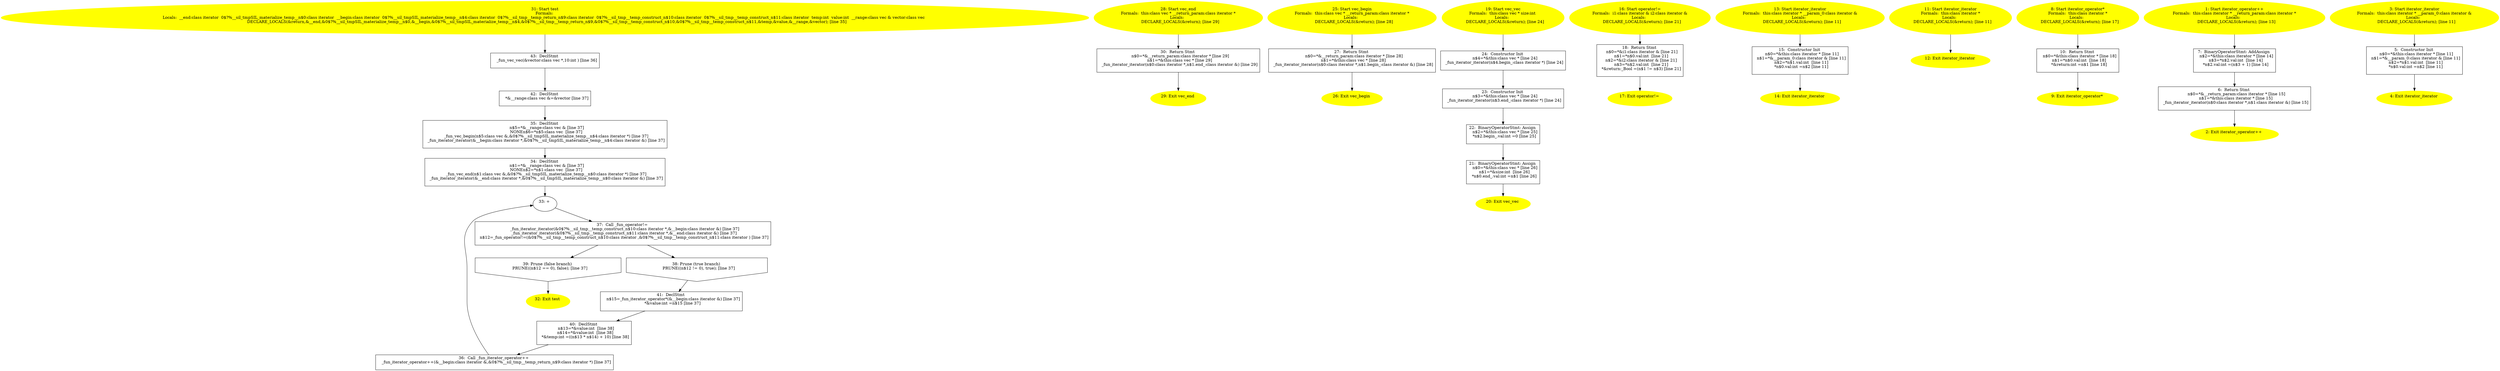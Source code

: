 /* @generated */
digraph iCFG {
43 [label="43:  DeclStmt \n   _fun_vec_vec(&vector:class vec *,10:int ) [line 36]\n " shape="box"]
	

	 43 -> 42 ;
42 [label="42:  DeclStmt \n   *&__range:class vec &=&vector [line 37]\n " shape="box"]
	

	 42 -> 35 ;
41 [label="41:  DeclStmt \n   n$15=_fun_iterator_operator*(&__begin:class iterator &) [line 37]\n  *&value:int =n$15 [line 37]\n " shape="box"]
	

	 41 -> 40 ;
40 [label="40:  DeclStmt \n   n$13=*&value:int  [line 38]\n  n$14=*&value:int  [line 38]\n  *&temp:int =((n$13 * n$14) + 10) [line 38]\n " shape="box"]
	

	 40 -> 36 ;
39 [label="39: Prune (false branch) \n   PRUNE((n$12 == 0), false); [line 37]\n " shape="invhouse"]
	

	 39 -> 32 ;
38 [label="38: Prune (true branch) \n   PRUNE((n$12 != 0), true); [line 37]\n " shape="invhouse"]
	

	 38 -> 41 ;
37 [label="37:  Call _fun_operator!= \n   _fun_iterator_iterator(&0$?%__sil_tmp__temp_construct_n$10:class iterator *,&__begin:class iterator &) [line 37]\n  _fun_iterator_iterator(&0$?%__sil_tmp__temp_construct_n$11:class iterator *,&__end:class iterator &) [line 37]\n  n$12=_fun_operator!=(&0$?%__sil_tmp__temp_construct_n$10:class iterator ,&0$?%__sil_tmp__temp_construct_n$11:class iterator ) [line 37]\n " shape="box"]
	

	 37 -> 38 ;
	 37 -> 39 ;
36 [label="36:  Call _fun_iterator_operator++ \n   _fun_iterator_operator++(&__begin:class iterator &,&0$?%__sil_tmp__temp_return_n$9:class iterator *) [line 37]\n " shape="box"]
	

	 36 -> 33 ;
35 [label="35:  DeclStmt \n   n$5=*&__range:class vec & [line 37]\n  NONEn$6=*n$5:class vec  [line 37]\n  _fun_vec_begin(n$5:class vec &,&0$?%__sil_tmpSIL_materialize_temp__n$4:class iterator *) [line 37]\n  _fun_iterator_iterator(&__begin:class iterator *,&0$?%__sil_tmpSIL_materialize_temp__n$4:class iterator &) [line 37]\n " shape="box"]
	

	 35 -> 34 ;
34 [label="34:  DeclStmt \n   n$1=*&__range:class vec & [line 37]\n  NONEn$2=*n$1:class vec  [line 37]\n  _fun_vec_end(n$1:class vec &,&0$?%__sil_tmpSIL_materialize_temp__n$0:class iterator *) [line 37]\n  _fun_iterator_iterator(&__end:class iterator *,&0$?%__sil_tmpSIL_materialize_temp__n$0:class iterator &) [line 37]\n " shape="box"]
	

	 34 -> 33 ;
33 [label="33: + \n  " ]
	

	 33 -> 37 ;
32 [label="32: Exit test \n  " color=yellow style=filled]
	

31 [label="31: Start test\nFormals: \nLocals:  __end:class iterator  0$?%__sil_tmpSIL_materialize_temp__n$0:class iterator  __begin:class iterator  0$?%__sil_tmpSIL_materialize_temp__n$4:class iterator  0$?%__sil_tmp__temp_return_n$9:class iterator  0$?%__sil_tmp__temp_construct_n$10:class iterator  0$?%__sil_tmp__temp_construct_n$11:class iterator  temp:int  value:int  __range:class vec & vector:class vec  \n   DECLARE_LOCALS(&return,&__end,&0$?%__sil_tmpSIL_materialize_temp__n$0,&__begin,&0$?%__sil_tmpSIL_materialize_temp__n$4,&0$?%__sil_tmp__temp_return_n$9,&0$?%__sil_tmp__temp_construct_n$10,&0$?%__sil_tmp__temp_construct_n$11,&temp,&value,&__range,&vector); [line 35]\n " color=yellow style=filled]
	

	 31 -> 43 ;
30 [label="30:  Return Stmt \n   n$0=*&__return_param:class iterator * [line 29]\n  n$1=*&this:class vec * [line 29]\n  _fun_iterator_iterator(n$0:class iterator *,n$1.end_:class iterator &) [line 29]\n " shape="box"]
	

	 30 -> 29 ;
29 [label="29: Exit vec_end \n  " color=yellow style=filled]
	

28 [label="28: Start vec_end\nFormals:  this:class vec * __return_param:class iterator *\nLocals:  \n   DECLARE_LOCALS(&return); [line 29]\n " color=yellow style=filled]
	

	 28 -> 30 ;
27 [label="27:  Return Stmt \n   n$0=*&__return_param:class iterator * [line 28]\n  n$1=*&this:class vec * [line 28]\n  _fun_iterator_iterator(n$0:class iterator *,n$1.begin_:class iterator &) [line 28]\n " shape="box"]
	

	 27 -> 26 ;
26 [label="26: Exit vec_begin \n  " color=yellow style=filled]
	

25 [label="25: Start vec_begin\nFormals:  this:class vec * __return_param:class iterator *\nLocals:  \n   DECLARE_LOCALS(&return); [line 28]\n " color=yellow style=filled]
	

	 25 -> 27 ;
24 [label="24:  Constructor Init \n   n$4=*&this:class vec * [line 24]\n  _fun_iterator_iterator(n$4.begin_:class iterator *) [line 24]\n " shape="box"]
	

	 24 -> 23 ;
23 [label="23:  Constructor Init \n   n$3=*&this:class vec * [line 24]\n  _fun_iterator_iterator(n$3.end_:class iterator *) [line 24]\n " shape="box"]
	

	 23 -> 22 ;
22 [label="22:  BinaryOperatorStmt: Assign \n   n$2=*&this:class vec * [line 25]\n  *n$2.begin_.val:int =0 [line 25]\n " shape="box"]
	

	 22 -> 21 ;
21 [label="21:  BinaryOperatorStmt: Assign \n   n$0=*&this:class vec * [line 26]\n  n$1=*&size:int  [line 26]\n  *n$0.end_.val:int =n$1 [line 26]\n " shape="box"]
	

	 21 -> 20 ;
20 [label="20: Exit vec_vec \n  " color=yellow style=filled]
	

19 [label="19: Start vec_vec\nFormals:  this:class vec * size:int \nLocals:  \n   DECLARE_LOCALS(&return); [line 24]\n " color=yellow style=filled]
	

	 19 -> 24 ;
18 [label="18:  Return Stmt \n   n$0=*&i1:class iterator & [line 21]\n  n$1=*n$0.val:int  [line 21]\n  n$2=*&i2:class iterator & [line 21]\n  n$3=*n$2.val:int  [line 21]\n  *&return:_Bool =(n$1 != n$3) [line 21]\n " shape="box"]
	

	 18 -> 17 ;
17 [label="17: Exit operator!= \n  " color=yellow style=filled]
	

16 [label="16: Start operator!=\nFormals:  i1:class iterator & i2:class iterator &\nLocals:  \n   DECLARE_LOCALS(&return); [line 21]\n " color=yellow style=filled]
	

	 16 -> 18 ;
15 [label="15:  Constructor Init \n   n$0=*&this:class iterator * [line 11]\n  n$1=*&__param_0:class iterator & [line 11]\n  n$2=*n$1.val:int  [line 11]\n  *n$0.val:int =n$2 [line 11]\n " shape="box"]
	

	 15 -> 14 ;
14 [label="14: Exit iterator_iterator \n  " color=yellow style=filled]
	

13 [label="13: Start iterator_iterator\nFormals:  this:class iterator * __param_0:class iterator &\nLocals:  \n   DECLARE_LOCALS(&return); [line 11]\n " color=yellow style=filled]
	

	 13 -> 15 ;
12 [label="12: Exit iterator_iterator \n  " color=yellow style=filled]
	

11 [label="11: Start iterator_iterator\nFormals:  this:class iterator *\nLocals:  \n   DECLARE_LOCALS(&return); [line 11]\n " color=yellow style=filled]
	

	 11 -> 12 ;
10 [label="10:  Return Stmt \n   n$0=*&this:class iterator * [line 18]\n  n$1=*n$0.val:int  [line 18]\n  *&return:int =n$1 [line 18]\n " shape="box"]
	

	 10 -> 9 ;
9 [label="9: Exit iterator_operator* \n  " color=yellow style=filled]
	

8 [label="8: Start iterator_operator*\nFormals:  this:class iterator *\nLocals:  \n   DECLARE_LOCALS(&return); [line 17]\n " color=yellow style=filled]
	

	 8 -> 10 ;
7 [label="7:  BinaryOperatorStmt: AddAssign \n   n$2=*&this:class iterator * [line 14]\n  n$3=*n$2.val:int  [line 14]\n  *n$2.val:int =(n$3 + 1) [line 14]\n " shape="box"]
	

	 7 -> 6 ;
6 [label="6:  Return Stmt \n   n$0=*&__return_param:class iterator * [line 15]\n  n$1=*&this:class iterator * [line 15]\n  _fun_iterator_iterator(n$0:class iterator *,n$1:class iterator &) [line 15]\n " shape="box"]
	

	 6 -> 2 ;
5 [label="5:  Constructor Init \n   n$0=*&this:class iterator * [line 11]\n  n$1=*&__param_0:class iterator & [line 11]\n  n$2=*n$1.val:int  [line 11]\n  *n$0.val:int =n$2 [line 11]\n " shape="box"]
	

	 5 -> 4 ;
4 [label="4: Exit iterator_iterator \n  " color=yellow style=filled]
	

3 [label="3: Start iterator_iterator\nFormals:  this:class iterator * __param_0:class iterator &\nLocals:  \n   DECLARE_LOCALS(&return); [line 11]\n " color=yellow style=filled]
	

	 3 -> 5 ;
2 [label="2: Exit iterator_operator++ \n  " color=yellow style=filled]
	

1 [label="1: Start iterator_operator++\nFormals:  this:class iterator * __return_param:class iterator *\nLocals:  \n   DECLARE_LOCALS(&return); [line 13]\n " color=yellow style=filled]
	

	 1 -> 7 ;
}
